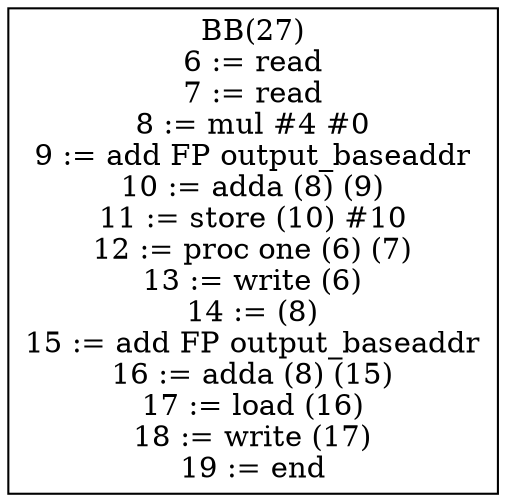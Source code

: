 digraph G {
bb27[shape = box, label = "BB(27)\n" + "6 := read\n" + "7 := read\n" + "8 := mul #4 #0\n" + "9 := add FP output_baseaddr\n" + "10 := adda (8) (9)\n" + "11 := store (10) #10\n" + "12 := proc one (6) (7)\n" + "13 := write (6)\n" + "14 := (8)\n" + "15 := add FP output_baseaddr\n" + "16 := adda (8) (15)\n" + "17 := load (16)\n" + "18 := write (17)\n" + "19 := end\n"];
}
